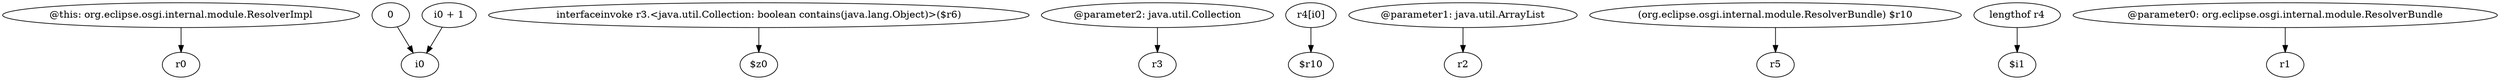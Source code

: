 digraph g {
0[label="@this: org.eclipse.osgi.internal.module.ResolverImpl"]
1[label="r0"]
0->1[label=""]
2[label="0"]
3[label="i0"]
2->3[label=""]
4[label="interfaceinvoke r3.<java.util.Collection: boolean contains(java.lang.Object)>($r6)"]
5[label="$z0"]
4->5[label=""]
6[label="@parameter2: java.util.Collection"]
7[label="r3"]
6->7[label=""]
8[label="r4[i0]"]
9[label="$r10"]
8->9[label=""]
10[label="@parameter1: java.util.ArrayList"]
11[label="r2"]
10->11[label=""]
12[label="(org.eclipse.osgi.internal.module.ResolverBundle) $r10"]
13[label="r5"]
12->13[label=""]
14[label="lengthof r4"]
15[label="$i1"]
14->15[label=""]
16[label="@parameter0: org.eclipse.osgi.internal.module.ResolverBundle"]
17[label="r1"]
16->17[label=""]
18[label="i0 + 1"]
18->3[label=""]
}